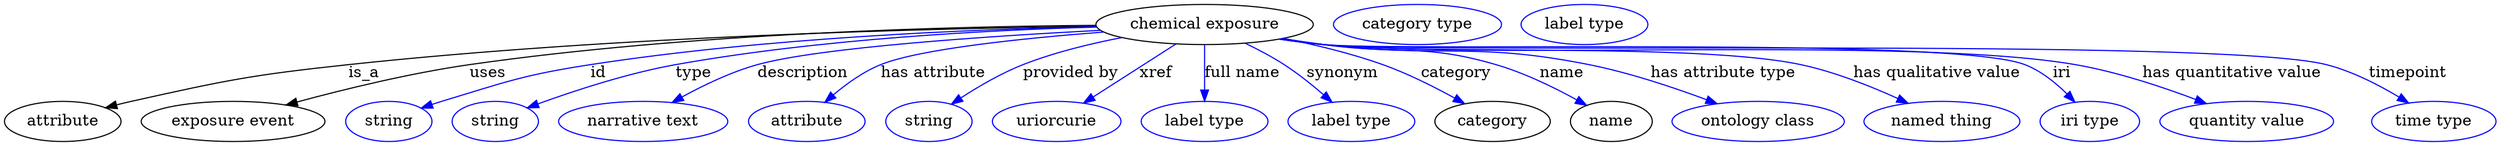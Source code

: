 digraph {
	graph [bb="0,0,2220.2,123"];
	node [label="\N"];
	"chemical exposure"	[height=0.5,
		label="chemical exposure",
		pos="1068,105",
		width=2.69];
	attribute	[height=0.5,
		pos="51.995,18",
		width=1.4443];
	"chemical exposure" -> attribute	[label=is_a,
		lp="321,61.5",
		pos="e,90.24,30.309 971.3,103.34 826.48,101.5 544.84,94.601 307,69 220.04,59.64 198.35,55.099 113,36 108.83,35.068 104.53,34.028 100.22,\
32.934"];
	"exposure event"	[height=0.5,
		pos="204,18",
		width=2.2748];
	"chemical exposure" -> "exposure event"	[label=uses,
		lp="430.5,61.5",
		pos="e,251.06,32.784 971.05,104.25 842.9,103.34 610.37,97.395 414,69 361.46,61.403 302.77,46.906 260.82,35.47"];
	id	[color=blue,
		height=0.5,
		label=string,
		pos="342,18",
		width=1.0652];
	"chemical exposure" -> id	[color=blue,
		label=id,
		lp="528,61.5",
		pos="e,371.04,29.778 971.57,103.15 861.83,100.95 677.53,93.513 521,69 461.68,59.711 447.47,53.375 390,36 386.91,35.066 383.72,34.053 \
380.53,33.002",
		style=solid];
	type	[color=blue,
		height=0.5,
		label=string,
		pos="437,18",
		width=1.0652];
	"chemical exposure" -> type	[color=blue,
		label=type,
		lp="612,61.5",
		pos="e,465.47,30.304 971.4,102.89 875.45,100.37 724.5,92.582 596,69 553.75,61.247 507.04,45.675 475.24,33.958",
		style=solid];
	description	[color=blue,
		height=0.5,
		label="narrative text",
		pos="569,18",
		width=2.0943];
	"chemical exposure" -> description	[color=blue,
		label=description,
		lp="709.5,61.5",
		pos="e,594.22,34.97 974.87,99.864 875.36,94.728 724.45,84.681 669,69 645.88,62.464 621.75,50.563 602.98,40.012",
		style=solid];
	"has attribute"	[color=blue,
		height=0.5,
		label=attribute,
		pos="714,18",
		width=1.4443];
	"chemical exposure" -> "has attribute"	[color=blue,
		label="has attribute",
		lp="826,61.5",
		pos="e,730.05,35.363 978.07,98.318 906.96,92.864 814.02,83.321 779,69 763.79,62.784 749.09,52.015 737.52,42.059",
		style=solid];
	"provided by"	[color=blue,
		height=0.5,
		label=string,
		pos="822,18",
		width=1.0652];
	"chemical exposure" -> "provided by"	[color=blue,
		label="provided by",
		lp="948.5,61.5",
		pos="e,842.09,33.507 994.34,93.302 966.11,87.862 933.98,80.009 906,69 886.59,61.364 866.46,49.539 850.77,39.305",
		style=solid];
	xref	[color=blue,
		height=0.5,
		label=uriorcurie,
		pos="936,18",
		width=1.5887];
	"chemical exposure" -> xref	[color=blue,
		label=xref,
		lp="1024.5,61.5",
		pos="e,960.03,34.479 1042.5,87.611 1021.5,74.068 991.51,54.749 968.7,40.06",
		style=solid];
	"full name"	[color=blue,
		height=0.5,
		label="label type",
		pos="1068,18",
		width=1.5707];
	"chemical exposure" -> "full name"	[color=blue,
		label="full name",
		lp="1101.5,61.5",
		pos="e,1068,36.175 1068,86.799 1068,75.163 1068,59.548 1068,46.237",
		style=solid];
	synonym	[color=blue,
		height=0.5,
		label="label type",
		pos="1199,18",
		width=1.5707];
	"chemical exposure" -> synonym	[color=blue,
		label=synonym,
		lp="1191,61.5",
		pos="e,1181.7,35.265 1104.3,88.149 1115.7,82.629 1128.2,76.04 1139,69 1151.2,61.05 1163.8,50.952 1174.2,41.916",
		style=solid];
	category	[height=0.5,
		pos="1325,18",
		width=1.4263];
	"chemical exposure" -> category	[color=blue,
		label=category,
		lp="1292.5,61.5",
		pos="e,1300,34.007 1138.3,92.526 1166.4,86.922 1198.7,79.158 1227,69 1249.1,61.06 1272.7,49.183 1291.1,38.998",
		style=solid];
	name	[height=0.5,
		pos="1431,18",
		width=1.011];
	"chemical exposure" -> name	[color=blue,
		label=name,
		lp="1387,61.5",
		pos="e,1409,32.401 1137.5,92.419 1149.6,90.518 1162.2,88.637 1174,87 1242.3,77.542 1261.8,88.318 1328,69 1353.4,61.592 1380.2,48.393 \
1400.1,37.417",
		style=solid];
	"has attribute type"	[color=blue,
		height=0.5,
		label="ontology class",
		pos="1562,18",
		width=2.1304];
	"chemical exposure" -> "has attribute type"	[color=blue,
		label="has attribute type",
		lp="1531,61.5",
		pos="e,1525.4,33.9 1136.3,92.188 1148.8,90.269 1161.8,88.441 1174,87 1278.9,74.625 1307.4,89.757 1411,69 1447,61.785 1486.3,48.576 1515.8,\
37.546",
		style=solid];
	"has qualitative value"	[color=blue,
		height=0.5,
		label="named thing",
		pos="1726,18",
		width=1.9318];
	"chemical exposure" -> "has qualitative value"	[color=blue,
		label="has qualitative value",
		lp="1721.5,61.5",
		pos="e,1695.8,34.312 1135.1,92.021 1148,90.069 1161.4,88.273 1174,87 1268.3,77.482 1507.3,88.752 1600,69 1630.1,62.59 1662.3,49.699 1686.6,\
38.612",
		style=solid];
	iri	[color=blue,
		height=0.5,
		label="iri type",
		pos="1858,18",
		width=1.2277];
	"chemical exposure" -> iri	[color=blue,
		label=iri,
		lp="1833,61.5",
		pos="e,1844.7,35.361 1134.8,91.926 1147.8,89.97 1161.3,88.197 1174,87 1243.3,80.477 1735.1,94.169 1800,69 1814.2,63.482 1827.3,52.865 \
1837.5,42.828",
		style=solid];
	"has quantitative value"	[color=blue,
		height=0.5,
		label="quantity value",
		pos="1998,18",
		width=2.1484];
	"chemical exposure" -> "has quantitative value"	[color=blue,
		label="has quantitative value",
		lp="1985,61.5",
		pos="e,1962,34.062 1134.8,91.907 1147.8,89.952 1161.3,88.185 1174,87 1322.5,73.159 1698,94.433 1845,69 1882.1,62.572 1922.6,49.035 1952.6,\
37.665",
		style=solid];
	timepoint	[color=blue,
		height=0.5,
		label="time type",
		pos="2165,18",
		width=1.5346];
	"chemical exposure" -> timepoint	[color=blue,
		label=timepoint,
		lp="2142,61.5",
		pos="e,2142.5,34.512 1134.5,91.881 1147.6,89.916 1161.2,88.15 1174,87 1273.1,78.103 1972.6,93.622 2069,69 2091.9,63.137 2115.6,50.929 \
2133.6,40.043",
		style=solid];
	"named thing_category"	[color=blue,
		height=0.5,
		label="category type",
		pos="1258,105",
		width=2.0762];
	attribute_name	[color=blue,
		height=0.5,
		label="label type",
		pos="1407,105",
		width=1.5707];
}

